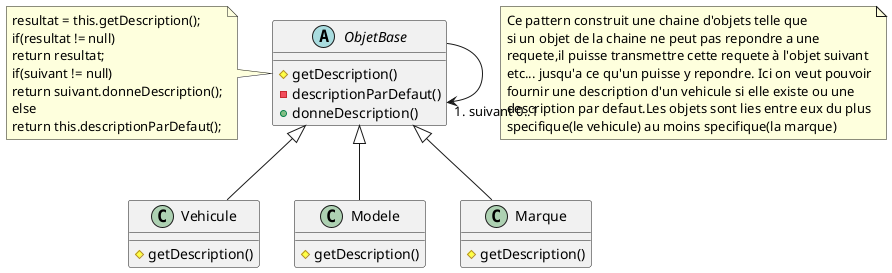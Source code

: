 @startuml
note "Ce pattern construit une chaine d'objets telle que\nsi un objet de la chaine ne peut pas repondre a une\nrequete,il puisse transmettre cette requete à l'objet suivant\netc... jusqu'a ce qu'un puisse y repondre. Ici on veut pouvoir\nfournir une description d'un vehicule si elle existe ou une \ndescription par defaut.Les objets sont lies entre eux du plus\nspecifique(le vehicule) au moins specifique(la marque)" as N0
abstract class ObjetBase{
#getDescription()
-descriptionParDefaut()
+donneDescription()
}
class Vehicule{
#getDescription()
}
class Modele{
#getDescription()
}
class Marque{
#getDescription()
}

ObjetBase -> "#suivant 0..1" ObjetBase
ObjetBase <|-- Vehicule
ObjetBase <|-- Modele
ObjetBase <|-- Marque

note left of ObjetBase : resultat = this.getDescription();\nif(resultat != null)\nreturn resultat;\nif(suivant != null)\nreturn suivant.donneDescription();\nelse\nreturn this.descriptionParDefaut();
@enduml